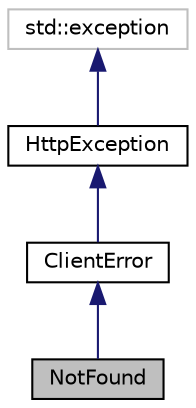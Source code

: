 digraph "NotFound"
{
  edge [fontname="Helvetica",fontsize="10",labelfontname="Helvetica",labelfontsize="10"];
  node [fontname="Helvetica",fontsize="10",shape=record];
  Node4 [label="NotFound",height=0.2,width=0.4,color="black", fillcolor="grey75", style="filled", fontcolor="black"];
  Node5 -> Node4 [dir="back",color="midnightblue",fontsize="10",style="solid",fontname="Helvetica"];
  Node5 [label="ClientError",height=0.2,width=0.4,color="black", fillcolor="white", style="filled",URL="$classClientError.html",tooltip="Indicates that client&#39;s request cannot be performed, because of an error made by the client..."];
  Node6 -> Node5 [dir="back",color="midnightblue",fontsize="10",style="solid",fontname="Helvetica"];
  Node6 [label="HttpException",height=0.2,width=0.4,color="black", fillcolor="white", style="filled",URL="$classHttpException.html"];
  Node7 -> Node6 [dir="back",color="midnightblue",fontsize="10",style="solid",fontname="Helvetica"];
  Node7 [label="std::exception",height=0.2,width=0.4,color="grey75", fillcolor="white", style="filled"];
}
